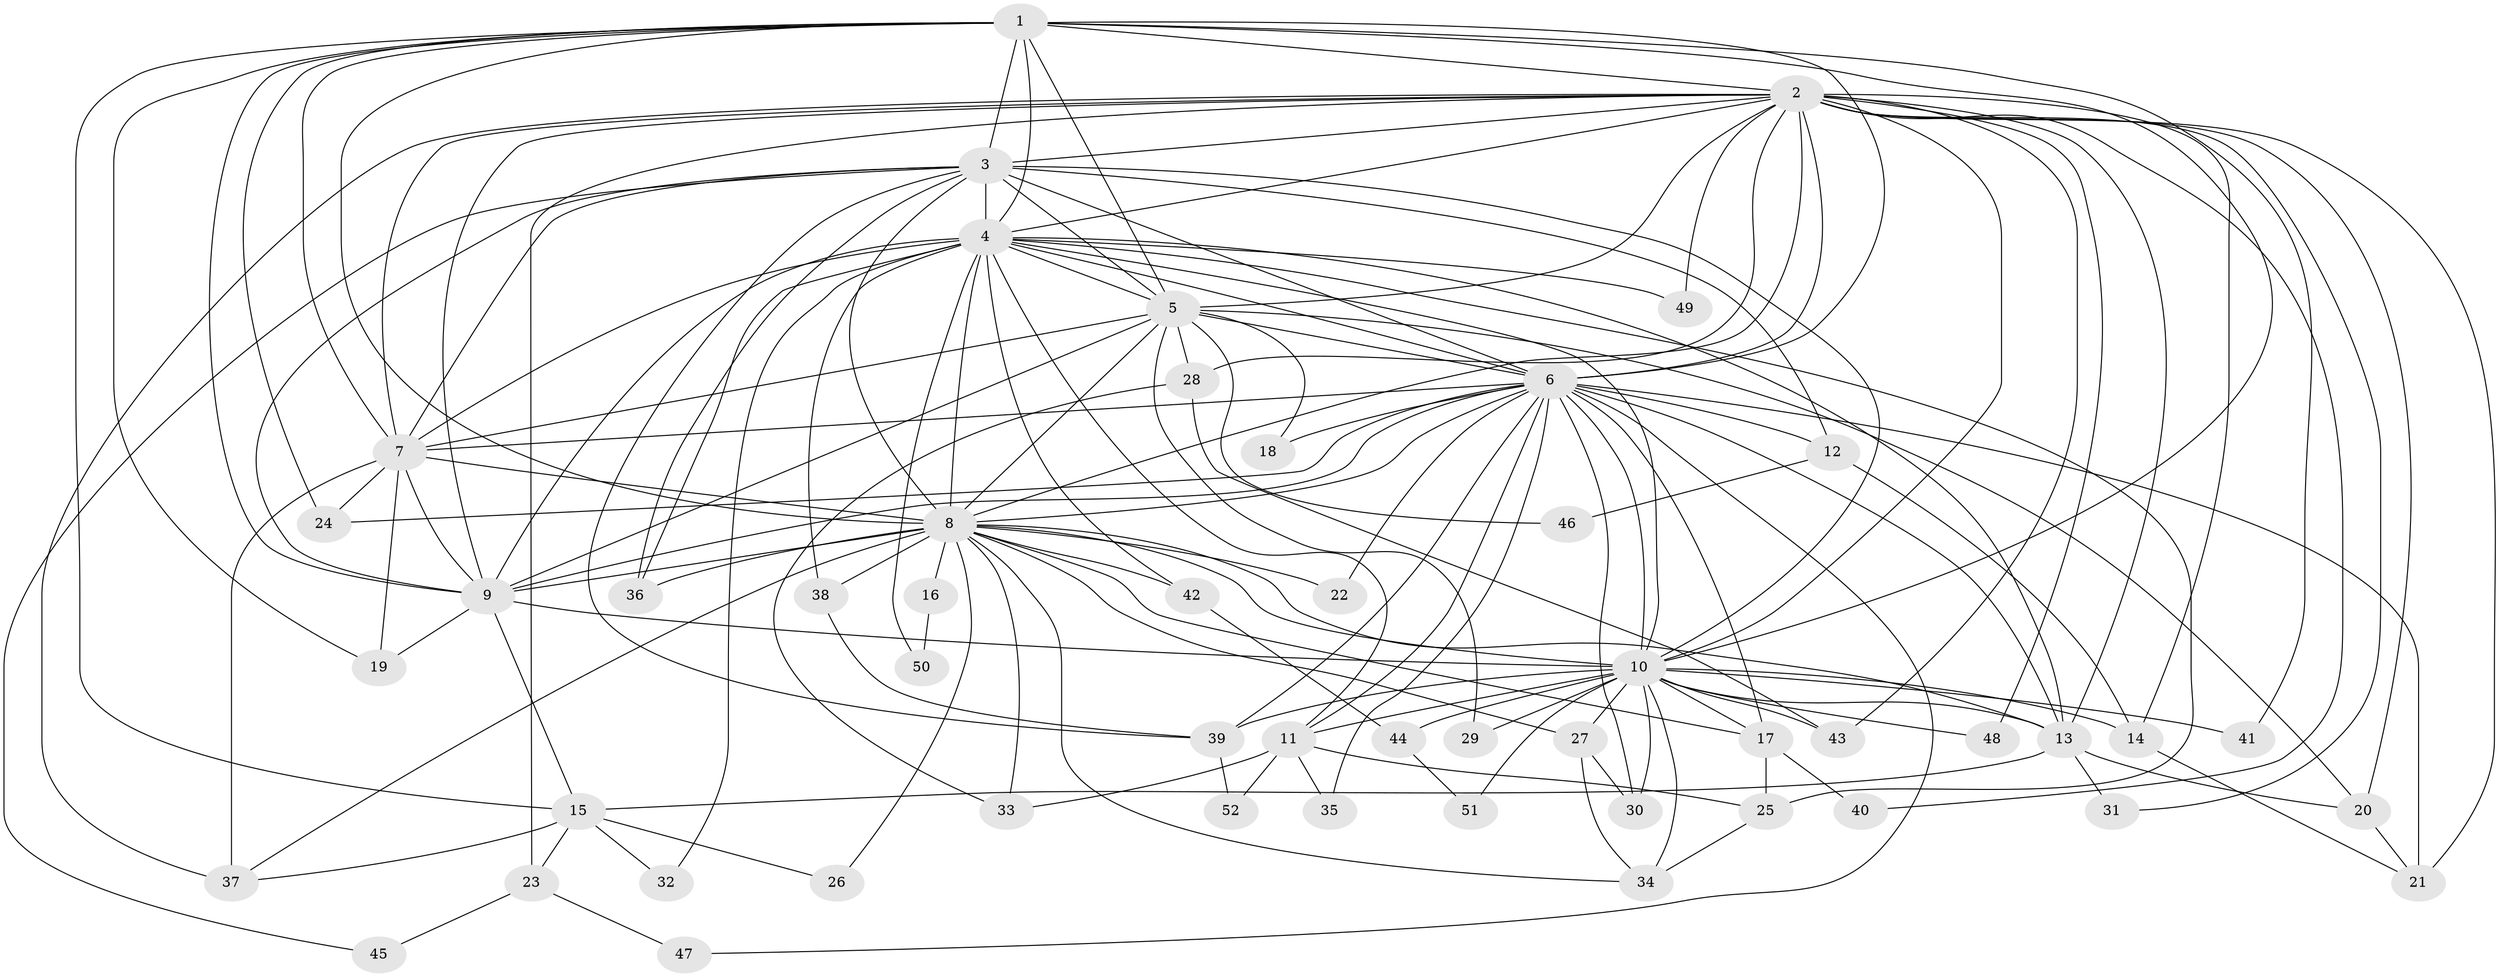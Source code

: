 // original degree distribution, {16: 0.028846153846153848, 28: 0.009615384615384616, 13: 0.009615384615384616, 20: 0.009615384615384616, 25: 0.009615384615384616, 17: 0.009615384615384616, 26: 0.009615384615384616, 34: 0.009615384615384616, 2: 0.5, 7: 0.009615384615384616, 4: 0.10576923076923077, 3: 0.2403846153846154, 5: 0.04807692307692308}
// Generated by graph-tools (version 1.1) at 2025/34/03/09/25 02:34:58]
// undirected, 52 vertices, 149 edges
graph export_dot {
graph [start="1"]
  node [color=gray90,style=filled];
  1;
  2;
  3;
  4;
  5;
  6;
  7;
  8;
  9;
  10;
  11;
  12;
  13;
  14;
  15;
  16;
  17;
  18;
  19;
  20;
  21;
  22;
  23;
  24;
  25;
  26;
  27;
  28;
  29;
  30;
  31;
  32;
  33;
  34;
  35;
  36;
  37;
  38;
  39;
  40;
  41;
  42;
  43;
  44;
  45;
  46;
  47;
  48;
  49;
  50;
  51;
  52;
  1 -- 2 [weight=1.0];
  1 -- 3 [weight=2.0];
  1 -- 4 [weight=1.0];
  1 -- 5 [weight=1.0];
  1 -- 6 [weight=2.0];
  1 -- 7 [weight=1.0];
  1 -- 8 [weight=1.0];
  1 -- 9 [weight=1.0];
  1 -- 10 [weight=2.0];
  1 -- 15 [weight=1.0];
  1 -- 19 [weight=1.0];
  1 -- 24 [weight=1.0];
  1 -- 41 [weight=1.0];
  2 -- 3 [weight=3.0];
  2 -- 4 [weight=1.0];
  2 -- 5 [weight=1.0];
  2 -- 6 [weight=1.0];
  2 -- 7 [weight=1.0];
  2 -- 8 [weight=1.0];
  2 -- 9 [weight=1.0];
  2 -- 10 [weight=4.0];
  2 -- 13 [weight=1.0];
  2 -- 14 [weight=1.0];
  2 -- 20 [weight=1.0];
  2 -- 21 [weight=2.0];
  2 -- 23 [weight=1.0];
  2 -- 28 [weight=2.0];
  2 -- 31 [weight=1.0];
  2 -- 37 [weight=1.0];
  2 -- 40 [weight=1.0];
  2 -- 43 [weight=1.0];
  2 -- 48 [weight=1.0];
  2 -- 49 [weight=1.0];
  3 -- 4 [weight=2.0];
  3 -- 5 [weight=3.0];
  3 -- 6 [weight=3.0];
  3 -- 7 [weight=3.0];
  3 -- 8 [weight=3.0];
  3 -- 9 [weight=2.0];
  3 -- 10 [weight=1.0];
  3 -- 12 [weight=1.0];
  3 -- 36 [weight=1.0];
  3 -- 39 [weight=1.0];
  3 -- 45 [weight=1.0];
  4 -- 5 [weight=1.0];
  4 -- 6 [weight=1.0];
  4 -- 7 [weight=1.0];
  4 -- 8 [weight=2.0];
  4 -- 9 [weight=2.0];
  4 -- 10 [weight=1.0];
  4 -- 11 [weight=1.0];
  4 -- 13 [weight=1.0];
  4 -- 25 [weight=1.0];
  4 -- 32 [weight=1.0];
  4 -- 36 [weight=1.0];
  4 -- 38 [weight=1.0];
  4 -- 42 [weight=1.0];
  4 -- 49 [weight=1.0];
  4 -- 50 [weight=1.0];
  5 -- 6 [weight=1.0];
  5 -- 7 [weight=1.0];
  5 -- 8 [weight=1.0];
  5 -- 9 [weight=1.0];
  5 -- 18 [weight=2.0];
  5 -- 20 [weight=1.0];
  5 -- 28 [weight=1.0];
  5 -- 29 [weight=1.0];
  5 -- 46 [weight=1.0];
  6 -- 7 [weight=1.0];
  6 -- 8 [weight=1.0];
  6 -- 9 [weight=1.0];
  6 -- 10 [weight=1.0];
  6 -- 11 [weight=1.0];
  6 -- 12 [weight=1.0];
  6 -- 13 [weight=1.0];
  6 -- 17 [weight=2.0];
  6 -- 18 [weight=1.0];
  6 -- 21 [weight=1.0];
  6 -- 22 [weight=1.0];
  6 -- 24 [weight=1.0];
  6 -- 30 [weight=1.0];
  6 -- 35 [weight=1.0];
  6 -- 39 [weight=1.0];
  6 -- 47 [weight=1.0];
  7 -- 8 [weight=1.0];
  7 -- 9 [weight=2.0];
  7 -- 19 [weight=1.0];
  7 -- 24 [weight=1.0];
  7 -- 37 [weight=3.0];
  8 -- 9 [weight=1.0];
  8 -- 10 [weight=1.0];
  8 -- 13 [weight=1.0];
  8 -- 16 [weight=1.0];
  8 -- 17 [weight=1.0];
  8 -- 22 [weight=1.0];
  8 -- 26 [weight=1.0];
  8 -- 27 [weight=1.0];
  8 -- 33 [weight=1.0];
  8 -- 34 [weight=1.0];
  8 -- 36 [weight=1.0];
  8 -- 37 [weight=1.0];
  8 -- 38 [weight=1.0];
  8 -- 42 [weight=1.0];
  9 -- 10 [weight=19.0];
  9 -- 15 [weight=2.0];
  9 -- 19 [weight=1.0];
  10 -- 11 [weight=1.0];
  10 -- 13 [weight=1.0];
  10 -- 14 [weight=1.0];
  10 -- 17 [weight=1.0];
  10 -- 27 [weight=1.0];
  10 -- 29 [weight=1.0];
  10 -- 30 [weight=1.0];
  10 -- 34 [weight=1.0];
  10 -- 39 [weight=1.0];
  10 -- 41 [weight=1.0];
  10 -- 43 [weight=1.0];
  10 -- 44 [weight=1.0];
  10 -- 48 [weight=1.0];
  10 -- 51 [weight=1.0];
  11 -- 25 [weight=1.0];
  11 -- 33 [weight=1.0];
  11 -- 35 [weight=1.0];
  11 -- 52 [weight=1.0];
  12 -- 14 [weight=1.0];
  12 -- 46 [weight=1.0];
  13 -- 15 [weight=1.0];
  13 -- 20 [weight=1.0];
  13 -- 31 [weight=1.0];
  14 -- 21 [weight=1.0];
  15 -- 23 [weight=1.0];
  15 -- 26 [weight=1.0];
  15 -- 32 [weight=1.0];
  15 -- 37 [weight=1.0];
  16 -- 50 [weight=1.0];
  17 -- 25 [weight=1.0];
  17 -- 40 [weight=1.0];
  20 -- 21 [weight=1.0];
  23 -- 45 [weight=1.0];
  23 -- 47 [weight=1.0];
  25 -- 34 [weight=1.0];
  27 -- 30 [weight=1.0];
  27 -- 34 [weight=1.0];
  28 -- 33 [weight=1.0];
  28 -- 43 [weight=1.0];
  38 -- 39 [weight=1.0];
  39 -- 52 [weight=1.0];
  42 -- 44 [weight=1.0];
  44 -- 51 [weight=1.0];
}
